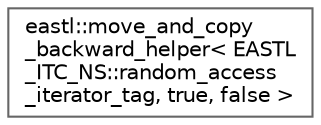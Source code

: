 digraph "类继承关系图"
{
 // LATEX_PDF_SIZE
  bgcolor="transparent";
  edge [fontname=Helvetica,fontsize=10,labelfontname=Helvetica,labelfontsize=10];
  node [fontname=Helvetica,fontsize=10,shape=box,height=0.2,width=0.4];
  rankdir="LR";
  Node0 [id="Node000000",label="eastl::move_and_copy\l_backward_helper\< EASTL\l_ITC_NS::random_access\l_iterator_tag, true, false \>",height=0.2,width=0.4,color="grey40", fillcolor="white", style="filled",URL="$structeastl_1_1move__and__copy__backward__helper_3_01_e_a_s_t_l___i_t_c___n_s_1_1random__access_112ba941bef51a52b8235f4e9f34d492.html",tooltip=" "];
}
